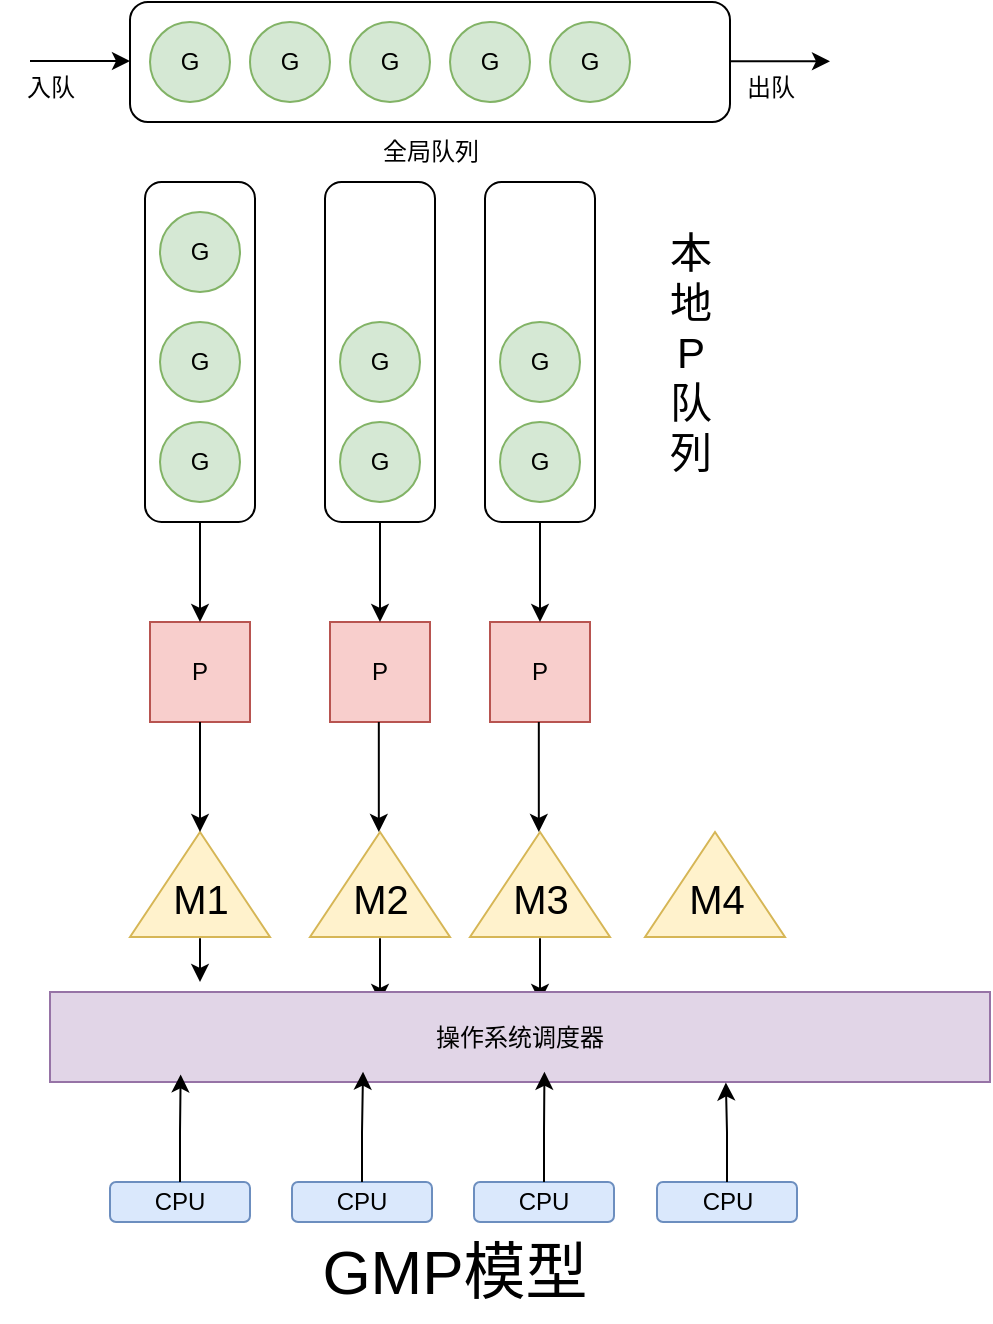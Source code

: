 <mxfile version="24.2.2" type="github" pages="2">
  <diagram name="第 1 页" id="EAWSbD7gTgA2uPV_uzWH">
    <mxGraphModel dx="1873" dy="1625" grid="1" gridSize="10" guides="1" tooltips="1" connect="1" arrows="1" fold="1" page="1" pageScale="1" pageWidth="827" pageHeight="1169" math="0" shadow="0">
      <root>
        <mxCell id="0" />
        <mxCell id="1" parent="0" />
        <mxCell id="qQpUFStk9n5sEUfaxUnL-1" value="" style="rounded=1;whiteSpace=wrap;html=1;" parent="1" vertex="1">
          <mxGeometry x="80" y="60" width="300" height="60" as="geometry" />
        </mxCell>
        <mxCell id="qQpUFStk9n5sEUfaxUnL-2" value="G" style="ellipse;whiteSpace=wrap;html=1;aspect=fixed;fillColor=#d5e8d4;strokeColor=#82b366;" parent="1" vertex="1">
          <mxGeometry x="90" y="70" width="40" height="40" as="geometry" />
        </mxCell>
        <mxCell id="qQpUFStk9n5sEUfaxUnL-3" value="G" style="ellipse;whiteSpace=wrap;html=1;aspect=fixed;fillColor=#d5e8d4;strokeColor=#82b366;" parent="1" vertex="1">
          <mxGeometry x="140" y="70" width="40" height="40" as="geometry" />
        </mxCell>
        <mxCell id="qQpUFStk9n5sEUfaxUnL-4" value="G" style="ellipse;whiteSpace=wrap;html=1;aspect=fixed;fillColor=#d5e8d4;strokeColor=#82b366;" parent="1" vertex="1">
          <mxGeometry x="290" y="70" width="40" height="40" as="geometry" />
        </mxCell>
        <mxCell id="qQpUFStk9n5sEUfaxUnL-5" value="G" style="ellipse;whiteSpace=wrap;html=1;aspect=fixed;fillColor=#d5e8d4;strokeColor=#82b366;" parent="1" vertex="1">
          <mxGeometry x="190" y="70" width="40" height="40" as="geometry" />
        </mxCell>
        <mxCell id="qQpUFStk9n5sEUfaxUnL-6" value="G" style="ellipse;whiteSpace=wrap;html=1;aspect=fixed;fillColor=#d5e8d4;strokeColor=#82b366;" parent="1" vertex="1">
          <mxGeometry x="240" y="70" width="40" height="40" as="geometry" />
        </mxCell>
        <mxCell id="qQpUFStk9n5sEUfaxUnL-7" value="" style="endArrow=classic;html=1;rounded=0;" parent="1" edge="1">
          <mxGeometry width="50" height="50" relative="1" as="geometry">
            <mxPoint x="30" y="89.5" as="sourcePoint" />
            <mxPoint x="80" y="89.5" as="targetPoint" />
          </mxGeometry>
        </mxCell>
        <mxCell id="qQpUFStk9n5sEUfaxUnL-8" value="" style="endArrow=classic;html=1;rounded=0;" parent="1" edge="1">
          <mxGeometry width="50" height="50" relative="1" as="geometry">
            <mxPoint x="380" y="89.64" as="sourcePoint" />
            <mxPoint x="430" y="89.64" as="targetPoint" />
          </mxGeometry>
        </mxCell>
        <mxCell id="qQpUFStk9n5sEUfaxUnL-9" value="入队" style="text;html=1;align=center;verticalAlign=middle;resizable=0;points=[];autosize=1;strokeColor=none;fillColor=none;" parent="1" vertex="1">
          <mxGeometry x="15" y="88" width="50" height="30" as="geometry" />
        </mxCell>
        <mxCell id="qQpUFStk9n5sEUfaxUnL-10" value="出队" style="text;html=1;align=center;verticalAlign=middle;resizable=0;points=[];autosize=1;strokeColor=none;fillColor=none;" parent="1" vertex="1">
          <mxGeometry x="375" y="88" width="50" height="30" as="geometry" />
        </mxCell>
        <mxCell id="qQpUFStk9n5sEUfaxUnL-11" value="全局队列" style="text;html=1;align=center;verticalAlign=middle;resizable=0;points=[];autosize=1;strokeColor=none;fillColor=none;" parent="1" vertex="1">
          <mxGeometry x="195" y="120" width="70" height="30" as="geometry" />
        </mxCell>
        <mxCell id="qQpUFStk9n5sEUfaxUnL-12" value="" style="rounded=1;whiteSpace=wrap;html=1;" parent="1" vertex="1">
          <mxGeometry x="87.5" y="150" width="55" height="170" as="geometry" />
        </mxCell>
        <mxCell id="qQpUFStk9n5sEUfaxUnL-15" value="G" style="ellipse;whiteSpace=wrap;html=1;aspect=fixed;fillColor=#d5e8d4;strokeColor=#82b366;" parent="1" vertex="1">
          <mxGeometry x="95" y="270" width="40" height="40" as="geometry" />
        </mxCell>
        <mxCell id="qQpUFStk9n5sEUfaxUnL-16" value="G" style="ellipse;whiteSpace=wrap;html=1;aspect=fixed;fillColor=#d5e8d4;strokeColor=#82b366;" parent="1" vertex="1">
          <mxGeometry x="95" y="220" width="40" height="40" as="geometry" />
        </mxCell>
        <mxCell id="qQpUFStk9n5sEUfaxUnL-17" value="G" style="ellipse;whiteSpace=wrap;html=1;aspect=fixed;fillColor=#d5e8d4;strokeColor=#82b366;" parent="1" vertex="1">
          <mxGeometry x="95" y="165" width="40" height="40" as="geometry" />
        </mxCell>
        <mxCell id="qQpUFStk9n5sEUfaxUnL-20" value="P" style="rounded=0;whiteSpace=wrap;html=1;fillColor=#f8cecc;strokeColor=#b85450;" parent="1" vertex="1">
          <mxGeometry x="90" y="370" width="50" height="50" as="geometry" />
        </mxCell>
        <mxCell id="qQpUFStk9n5sEUfaxUnL-21" value="" style="endArrow=classic;html=1;rounded=0;exitX=0.5;exitY=1;exitDx=0;exitDy=0;entryX=0.5;entryY=0;entryDx=0;entryDy=0;" parent="1" source="qQpUFStk9n5sEUfaxUnL-12" target="qQpUFStk9n5sEUfaxUnL-20" edge="1">
          <mxGeometry width="50" height="50" relative="1" as="geometry">
            <mxPoint x="142.5" y="380" as="sourcePoint" />
            <mxPoint x="192.5" y="330" as="targetPoint" />
          </mxGeometry>
        </mxCell>
        <mxCell id="qQpUFStk9n5sEUfaxUnL-50" value="" style="rounded=1;whiteSpace=wrap;html=1;" parent="1" vertex="1">
          <mxGeometry x="177.5" y="150" width="55" height="170" as="geometry" />
        </mxCell>
        <mxCell id="qQpUFStk9n5sEUfaxUnL-51" value="G" style="ellipse;whiteSpace=wrap;html=1;aspect=fixed;fillColor=#d5e8d4;strokeColor=#82b366;" parent="1" vertex="1">
          <mxGeometry x="185" y="270" width="40" height="40" as="geometry" />
        </mxCell>
        <mxCell id="qQpUFStk9n5sEUfaxUnL-52" value="G" style="ellipse;whiteSpace=wrap;html=1;aspect=fixed;fillColor=#d5e8d4;strokeColor=#82b366;" parent="1" vertex="1">
          <mxGeometry x="185" y="220" width="40" height="40" as="geometry" />
        </mxCell>
        <mxCell id="qQpUFStk9n5sEUfaxUnL-56" value="P" style="rounded=0;whiteSpace=wrap;html=1;fillColor=#f8cecc;strokeColor=#b85450;" parent="1" vertex="1">
          <mxGeometry x="180" y="370" width="50" height="50" as="geometry" />
        </mxCell>
        <mxCell id="qQpUFStk9n5sEUfaxUnL-57" value="" style="endArrow=classic;html=1;rounded=0;exitX=0.5;exitY=1;exitDx=0;exitDy=0;entryX=0.5;entryY=0;entryDx=0;entryDy=0;" parent="1" source="qQpUFStk9n5sEUfaxUnL-50" target="qQpUFStk9n5sEUfaxUnL-56" edge="1">
          <mxGeometry width="50" height="50" relative="1" as="geometry">
            <mxPoint x="232.5" y="380" as="sourcePoint" />
            <mxPoint x="282.5" y="330" as="targetPoint" />
          </mxGeometry>
        </mxCell>
        <mxCell id="qQpUFStk9n5sEUfaxUnL-58" value="" style="rounded=1;whiteSpace=wrap;html=1;" parent="1" vertex="1">
          <mxGeometry x="257.5" y="150" width="55" height="170" as="geometry" />
        </mxCell>
        <mxCell id="qQpUFStk9n5sEUfaxUnL-59" value="G" style="ellipse;whiteSpace=wrap;html=1;aspect=fixed;fillColor=#d5e8d4;strokeColor=#82b366;" parent="1" vertex="1">
          <mxGeometry x="265" y="270" width="40" height="40" as="geometry" />
        </mxCell>
        <mxCell id="qQpUFStk9n5sEUfaxUnL-60" value="G" style="ellipse;whiteSpace=wrap;html=1;aspect=fixed;fillColor=#d5e8d4;strokeColor=#82b366;" parent="1" vertex="1">
          <mxGeometry x="265" y="220" width="40" height="40" as="geometry" />
        </mxCell>
        <mxCell id="qQpUFStk9n5sEUfaxUnL-64" value="P" style="rounded=0;whiteSpace=wrap;html=1;fillColor=#f8cecc;strokeColor=#b85450;" parent="1" vertex="1">
          <mxGeometry x="260" y="370" width="50" height="50" as="geometry" />
        </mxCell>
        <mxCell id="qQpUFStk9n5sEUfaxUnL-65" value="" style="endArrow=classic;html=1;rounded=0;exitX=0.5;exitY=1;exitDx=0;exitDy=0;entryX=0.5;entryY=0;entryDx=0;entryDy=0;" parent="1" source="qQpUFStk9n5sEUfaxUnL-58" target="qQpUFStk9n5sEUfaxUnL-64" edge="1">
          <mxGeometry width="50" height="50" relative="1" as="geometry">
            <mxPoint x="312.5" y="380" as="sourcePoint" />
            <mxPoint x="362.5" y="330" as="targetPoint" />
          </mxGeometry>
        </mxCell>
        <mxCell id="qQpUFStk9n5sEUfaxUnL-68" value="" style="group" parent="1" vertex="1" connectable="0">
          <mxGeometry x="80" y="475" width="70" height="66.25" as="geometry" />
        </mxCell>
        <mxCell id="qQpUFStk9n5sEUfaxUnL-66" value="" style="triangle;whiteSpace=wrap;html=1;rotation=-90;fillColor=#fff2cc;strokeColor=#d6b656;" parent="qQpUFStk9n5sEUfaxUnL-68" vertex="1">
          <mxGeometry x="8.75" y="-8.75" width="52.5" height="70" as="geometry" />
        </mxCell>
        <mxCell id="qQpUFStk9n5sEUfaxUnL-96" style="edgeStyle=orthogonalEdgeStyle;rounded=0;orthogonalLoop=1;jettySize=auto;html=1;" parent="qQpUFStk9n5sEUfaxUnL-68" source="qQpUFStk9n5sEUfaxUnL-67" edge="1">
          <mxGeometry relative="1" as="geometry">
            <mxPoint x="35" y="75" as="targetPoint" />
          </mxGeometry>
        </mxCell>
        <mxCell id="qQpUFStk9n5sEUfaxUnL-67" value="M1" style="text;html=1;align=center;verticalAlign=middle;resizable=0;points=[];autosize=1;strokeColor=none;fillColor=none;fontSize=20;" parent="qQpUFStk9n5sEUfaxUnL-68" vertex="1">
          <mxGeometry x="10" y="13.13" width="50" height="40" as="geometry" />
        </mxCell>
        <mxCell id="qQpUFStk9n5sEUfaxUnL-69" value="" style="group" parent="1" vertex="1" connectable="0">
          <mxGeometry x="337.5" y="475" width="70" height="66.25" as="geometry" />
        </mxCell>
        <mxCell id="qQpUFStk9n5sEUfaxUnL-70" value="" style="triangle;whiteSpace=wrap;html=1;rotation=-90;fillColor=#fff2cc;strokeColor=#d6b656;" parent="qQpUFStk9n5sEUfaxUnL-69" vertex="1">
          <mxGeometry x="8.75" y="-8.75" width="52.5" height="70" as="geometry" />
        </mxCell>
        <mxCell id="qQpUFStk9n5sEUfaxUnL-71" value="M4" style="text;html=1;align=center;verticalAlign=middle;resizable=0;points=[];autosize=1;strokeColor=none;fillColor=none;fontSize=20;" parent="qQpUFStk9n5sEUfaxUnL-69" vertex="1">
          <mxGeometry x="10" y="13.13" width="50" height="40" as="geometry" />
        </mxCell>
        <mxCell id="qQpUFStk9n5sEUfaxUnL-72" value="" style="group" parent="1" vertex="1" connectable="0">
          <mxGeometry x="170" y="475" width="70" height="66.25" as="geometry" />
        </mxCell>
        <mxCell id="qQpUFStk9n5sEUfaxUnL-73" value="" style="triangle;whiteSpace=wrap;html=1;rotation=-90;fillColor=#fff2cc;strokeColor=#d6b656;" parent="qQpUFStk9n5sEUfaxUnL-72" vertex="1">
          <mxGeometry x="8.75" y="-8.75" width="52.5" height="70" as="geometry" />
        </mxCell>
        <mxCell id="qQpUFStk9n5sEUfaxUnL-97" style="edgeStyle=orthogonalEdgeStyle;rounded=0;orthogonalLoop=1;jettySize=auto;html=1;" parent="qQpUFStk9n5sEUfaxUnL-72" source="qQpUFStk9n5sEUfaxUnL-74" edge="1">
          <mxGeometry relative="1" as="geometry">
            <mxPoint x="35" y="85" as="targetPoint" />
          </mxGeometry>
        </mxCell>
        <mxCell id="qQpUFStk9n5sEUfaxUnL-74" value="M2" style="text;html=1;align=center;verticalAlign=middle;resizable=0;points=[];autosize=1;strokeColor=none;fillColor=none;fontSize=20;" parent="qQpUFStk9n5sEUfaxUnL-72" vertex="1">
          <mxGeometry x="10" y="13.13" width="50" height="40" as="geometry" />
        </mxCell>
        <mxCell id="qQpUFStk9n5sEUfaxUnL-75" value="" style="group" parent="1" vertex="1" connectable="0">
          <mxGeometry x="250" y="475" width="70" height="66.25" as="geometry" />
        </mxCell>
        <mxCell id="qQpUFStk9n5sEUfaxUnL-76" value="" style="triangle;whiteSpace=wrap;html=1;rotation=-90;fillColor=#fff2cc;strokeColor=#d6b656;" parent="qQpUFStk9n5sEUfaxUnL-75" vertex="1">
          <mxGeometry x="8.75" y="-8.75" width="52.5" height="70" as="geometry" />
        </mxCell>
        <mxCell id="qQpUFStk9n5sEUfaxUnL-98" style="edgeStyle=orthogonalEdgeStyle;rounded=0;orthogonalLoop=1;jettySize=auto;html=1;" parent="qQpUFStk9n5sEUfaxUnL-75" source="qQpUFStk9n5sEUfaxUnL-77" edge="1">
          <mxGeometry relative="1" as="geometry">
            <mxPoint x="35" y="85" as="targetPoint" />
          </mxGeometry>
        </mxCell>
        <mxCell id="qQpUFStk9n5sEUfaxUnL-77" value="M3" style="text;html=1;align=center;verticalAlign=middle;resizable=0;points=[];autosize=1;strokeColor=none;fillColor=none;fontSize=20;" parent="qQpUFStk9n5sEUfaxUnL-75" vertex="1">
          <mxGeometry x="10" y="13.13" width="50" height="40" as="geometry" />
        </mxCell>
        <mxCell id="qQpUFStk9n5sEUfaxUnL-86" value="" style="endArrow=classic;html=1;rounded=0;exitX=0.5;exitY=1;exitDx=0;exitDy=0;entryX=1;entryY=0.5;entryDx=0;entryDy=0;" parent="1" source="qQpUFStk9n5sEUfaxUnL-20" target="qQpUFStk9n5sEUfaxUnL-66" edge="1">
          <mxGeometry width="50" height="50" relative="1" as="geometry">
            <mxPoint x="60" y="427" as="sourcePoint" />
            <mxPoint x="110" y="377" as="targetPoint" />
          </mxGeometry>
        </mxCell>
        <mxCell id="qQpUFStk9n5sEUfaxUnL-87" value="" style="endArrow=classic;html=1;rounded=0;exitX=0.5;exitY=1;exitDx=0;exitDy=0;entryX=1;entryY=0.5;entryDx=0;entryDy=0;" parent="1" edge="1">
          <mxGeometry width="50" height="50" relative="1" as="geometry">
            <mxPoint x="284.41" y="420" as="sourcePoint" />
            <mxPoint x="284.41" y="475" as="targetPoint" />
          </mxGeometry>
        </mxCell>
        <mxCell id="qQpUFStk9n5sEUfaxUnL-88" value="" style="endArrow=classic;html=1;rounded=0;exitX=0.5;exitY=1;exitDx=0;exitDy=0;entryX=1;entryY=0.5;entryDx=0;entryDy=0;" parent="1" edge="1">
          <mxGeometry width="50" height="50" relative="1" as="geometry">
            <mxPoint x="204.41" y="420" as="sourcePoint" />
            <mxPoint x="204.41" y="475" as="targetPoint" />
          </mxGeometry>
        </mxCell>
        <mxCell id="qQpUFStk9n5sEUfaxUnL-89" value="操作系统调度器" style="rounded=0;whiteSpace=wrap;html=1;fillColor=#e1d5e7;strokeColor=#9673a6;" parent="1" vertex="1">
          <mxGeometry x="40" y="555" width="470" height="45" as="geometry" />
        </mxCell>
        <mxCell id="qQpUFStk9n5sEUfaxUnL-90" value="CPU" style="rounded=1;whiteSpace=wrap;html=1;fillColor=#dae8fc;strokeColor=#6c8ebf;" parent="1" vertex="1">
          <mxGeometry x="70" y="650" width="70" height="20" as="geometry" />
        </mxCell>
        <mxCell id="qQpUFStk9n5sEUfaxUnL-91" value="CPU" style="rounded=1;whiteSpace=wrap;html=1;fillColor=#dae8fc;strokeColor=#6c8ebf;" parent="1" vertex="1">
          <mxGeometry x="343.5" y="650" width="70" height="20" as="geometry" />
        </mxCell>
        <mxCell id="qQpUFStk9n5sEUfaxUnL-92" value="CPU" style="rounded=1;whiteSpace=wrap;html=1;fillColor=#dae8fc;strokeColor=#6c8ebf;" parent="1" vertex="1">
          <mxGeometry x="252" y="650" width="70" height="20" as="geometry" />
        </mxCell>
        <mxCell id="qQpUFStk9n5sEUfaxUnL-93" value="CPU" style="rounded=1;whiteSpace=wrap;html=1;fillColor=#dae8fc;strokeColor=#6c8ebf;" parent="1" vertex="1">
          <mxGeometry x="161" y="650" width="70" height="20" as="geometry" />
        </mxCell>
        <mxCell id="qQpUFStk9n5sEUfaxUnL-99" style="edgeStyle=orthogonalEdgeStyle;rounded=0;orthogonalLoop=1;jettySize=auto;html=1;entryX=0.139;entryY=0.916;entryDx=0;entryDy=0;entryPerimeter=0;" parent="1" source="qQpUFStk9n5sEUfaxUnL-90" target="qQpUFStk9n5sEUfaxUnL-89" edge="1">
          <mxGeometry relative="1" as="geometry" />
        </mxCell>
        <mxCell id="qQpUFStk9n5sEUfaxUnL-101" style="edgeStyle=orthogonalEdgeStyle;rounded=0;orthogonalLoop=1;jettySize=auto;html=1;entryX=0.333;entryY=0.886;entryDx=0;entryDy=0;entryPerimeter=0;" parent="1" source="qQpUFStk9n5sEUfaxUnL-93" target="qQpUFStk9n5sEUfaxUnL-89" edge="1">
          <mxGeometry relative="1" as="geometry" />
        </mxCell>
        <mxCell id="qQpUFStk9n5sEUfaxUnL-102" style="edgeStyle=orthogonalEdgeStyle;rounded=0;orthogonalLoop=1;jettySize=auto;html=1;entryX=0.526;entryY=0.886;entryDx=0;entryDy=0;entryPerimeter=0;" parent="1" source="qQpUFStk9n5sEUfaxUnL-92" target="qQpUFStk9n5sEUfaxUnL-89" edge="1">
          <mxGeometry relative="1" as="geometry" />
        </mxCell>
        <mxCell id="qQpUFStk9n5sEUfaxUnL-103" style="edgeStyle=orthogonalEdgeStyle;rounded=0;orthogonalLoop=1;jettySize=auto;html=1;entryX=0.719;entryY=1.005;entryDx=0;entryDy=0;entryPerimeter=0;" parent="1" source="qQpUFStk9n5sEUfaxUnL-91" target="qQpUFStk9n5sEUfaxUnL-89" edge="1">
          <mxGeometry relative="1" as="geometry" />
        </mxCell>
        <mxCell id="qQpUFStk9n5sEUfaxUnL-104" value="&lt;font style=&quot;font-size: 31px;&quot;&gt;GMP模型&lt;/font&gt;" style="text;html=1;align=center;verticalAlign=middle;resizable=0;points=[];autosize=1;strokeColor=none;fillColor=none;fontSize=31;" parent="1" vertex="1">
          <mxGeometry x="162" y="670" width="160" height="50" as="geometry" />
        </mxCell>
        <mxCell id="qQpUFStk9n5sEUfaxUnL-105" value="本&lt;div&gt;地&lt;/div&gt;&lt;div&gt;P&lt;/div&gt;&lt;div&gt;队&lt;/div&gt;&lt;div&gt;列&lt;/div&gt;" style="text;html=1;align=center;verticalAlign=middle;resizable=0;points=[];autosize=1;strokeColor=none;fillColor=none;fontSize=21;textDirection=rtl;" parent="1" vertex="1">
          <mxGeometry x="340" y="165" width="40" height="140" as="geometry" />
        </mxCell>
      </root>
    </mxGraphModel>
  </diagram>
  <diagram id="eJ14tpnN406W_N9dXogf" name="第 2 页">
    <mxGraphModel dx="1070" dy="929" grid="1" gridSize="10" guides="1" tooltips="1" connect="1" arrows="1" fold="1" page="1" pageScale="1" pageWidth="827" pageHeight="1169" math="0" shadow="0">
      <root>
        <mxCell id="0" />
        <mxCell id="1" parent="0" />
        <mxCell id="JtyTkl1Yu-pX1hB-O7y4-1" value="" style="group" vertex="1" connectable="0" parent="1">
          <mxGeometry x="730" y="70" width="740" height="1380" as="geometry" />
        </mxCell>
        <mxCell id="JtyTkl1Yu-pX1hB-O7y4-2" value="" style="edgeStyle=orthogonalEdgeStyle;rounded=0;orthogonalLoop=1;jettySize=auto;html=1;" edge="1" parent="JtyTkl1Yu-pX1hB-O7y4-1" source="JtyTkl1Yu-pX1hB-O7y4-3" target="JtyTkl1Yu-pX1hB-O7y4-4">
          <mxGeometry relative="1" as="geometry" />
        </mxCell>
        <mxCell id="JtyTkl1Yu-pX1hB-O7y4-3" value="开始" style="ellipse;whiteSpace=wrap;html=1;fontSize=22;" vertex="1" parent="JtyTkl1Yu-pX1hB-O7y4-1">
          <mxGeometry x="230" width="120" height="80" as="geometry" />
        </mxCell>
        <mxCell id="JtyTkl1Yu-pX1hB-O7y4-4" value="创建第一个线程M0" style="rounded=0;whiteSpace=wrap;html=1;fontSize=18;" vertex="1" parent="JtyTkl1Yu-pX1hB-O7y4-1">
          <mxGeometry x="230" y="135" width="120" height="55" as="geometry" />
        </mxCell>
        <mxCell id="JtyTkl1Yu-pX1hB-O7y4-5" value="创建第一个Go协程G0" style="rounded=0;whiteSpace=wrap;html=1;fontSize=18;" vertex="1" parent="JtyTkl1Yu-pX1hB-O7y4-1">
          <mxGeometry x="230" y="235" width="120" height="60" as="geometry" />
        </mxCell>
        <mxCell id="JtyTkl1Yu-pX1hB-O7y4-6" value="关联M G0" style="rounded=0;whiteSpace=wrap;html=1;fontSize=18;" vertex="1" parent="JtyTkl1Yu-pX1hB-O7y4-1">
          <mxGeometry x="230" y="330" width="120" height="60" as="geometry" />
        </mxCell>
        <mxCell id="JtyTkl1Yu-pX1hB-O7y4-7" value="调度初始化" style="rounded=0;whiteSpace=wrap;html=1;fontSize=18;" vertex="1" parent="JtyTkl1Yu-pX1hB-O7y4-1">
          <mxGeometry x="230" y="425" width="120" height="60" as="geometry" />
        </mxCell>
        <mxCell id="JtyTkl1Yu-pX1hB-O7y4-8" value="创建Main中的goroutine" style="rounded=0;whiteSpace=wrap;html=1;fontSize=18;" vertex="1" parent="JtyTkl1Yu-pX1hB-O7y4-1">
          <mxGeometry x="230" y="520" width="120" height="60" as="geometry" />
        </mxCell>
        <mxCell id="JtyTkl1Yu-pX1hB-O7y4-9" value="" style="edgeStyle=orthogonalEdgeStyle;rounded=0;orthogonalLoop=1;jettySize=auto;html=1;" edge="1" parent="JtyTkl1Yu-pX1hB-O7y4-1" source="JtyTkl1Yu-pX1hB-O7y4-10" target="JtyTkl1Yu-pX1hB-O7y4-12">
          <mxGeometry relative="1" as="geometry" />
        </mxCell>
        <mxCell id="JtyTkl1Yu-pX1hB-O7y4-10" value="启动M0" style="rounded=0;whiteSpace=wrap;html=1;fontSize=18;" vertex="1" parent="JtyTkl1Yu-pX1hB-O7y4-1">
          <mxGeometry x="230" y="620" width="120" height="60" as="geometry" />
        </mxCell>
        <mxCell id="JtyTkl1Yu-pX1hB-O7y4-11" value="" style="edgeStyle=orthogonalEdgeStyle;rounded=0;orthogonalLoop=1;jettySize=auto;html=1;" edge="1" parent="JtyTkl1Yu-pX1hB-O7y4-1" source="JtyTkl1Yu-pX1hB-O7y4-12" target="JtyTkl1Yu-pX1hB-O7y4-17">
          <mxGeometry relative="1" as="geometry" />
        </mxCell>
        <mxCell id="JtyTkl1Yu-pX1hB-O7y4-12" value="M绑定P" style="rounded=0;whiteSpace=wrap;html=1;fontSize=18;" vertex="1" parent="JtyTkl1Yu-pX1hB-O7y4-1">
          <mxGeometry x="230" y="760" width="120" height="60" as="geometry" />
        </mxCell>
        <mxCell id="JtyTkl1Yu-pX1hB-O7y4-13" value="" style="edgeStyle=orthogonalEdgeStyle;rounded=0;orthogonalLoop=1;jettySize=auto;html=1;" edge="1" parent="JtyTkl1Yu-pX1hB-O7y4-1" source="JtyTkl1Yu-pX1hB-O7y4-17" target="JtyTkl1Yu-pX1hB-O7y4-18">
          <mxGeometry relative="1" as="geometry" />
        </mxCell>
        <mxCell id="JtyTkl1Yu-pX1hB-O7y4-14" value="N" style="edgeLabel;html=1;align=center;verticalAlign=middle;resizable=0;points=[];fontSize=18;" vertex="1" connectable="0" parent="JtyTkl1Yu-pX1hB-O7y4-13">
          <mxGeometry x="-0.3" y="-1" relative="1" as="geometry">
            <mxPoint as="offset" />
          </mxGeometry>
        </mxCell>
        <mxCell id="JtyTkl1Yu-pX1hB-O7y4-15" value="" style="edgeStyle=orthogonalEdgeStyle;rounded=0;orthogonalLoop=1;jettySize=auto;html=1;" edge="1" parent="JtyTkl1Yu-pX1hB-O7y4-1" source="JtyTkl1Yu-pX1hB-O7y4-17" target="JtyTkl1Yu-pX1hB-O7y4-22">
          <mxGeometry relative="1" as="geometry" />
        </mxCell>
        <mxCell id="JtyTkl1Yu-pX1hB-O7y4-16" value="Y" style="edgeLabel;html=1;align=center;verticalAlign=middle;resizable=0;points=[];fontSize=18;" vertex="1" connectable="0" parent="JtyTkl1Yu-pX1hB-O7y4-15">
          <mxGeometry x="-0.474" y="-1" relative="1" as="geometry">
            <mxPoint as="offset" />
          </mxGeometry>
        </mxCell>
        <mxCell id="JtyTkl1Yu-pX1hB-O7y4-17" value="M通过P可获得G？" style="rhombus;whiteSpace=wrap;html=1;fontSize=18;" vertex="1" parent="JtyTkl1Yu-pX1hB-O7y4-1">
          <mxGeometry x="175" y="860" width="230" height="80" as="geometry" />
        </mxCell>
        <mxCell id="JtyTkl1Yu-pX1hB-O7y4-18" value="M休眠" style="whiteSpace=wrap;html=1;" vertex="1" parent="JtyTkl1Yu-pX1hB-O7y4-1">
          <mxGeometry x="451" y="870" width="120" height="60" as="geometry" />
        </mxCell>
        <mxCell id="JtyTkl1Yu-pX1hB-O7y4-19" value="" style="endArrow=classic;html=1;rounded=0;exitX=0.5;exitY=0;exitDx=0;exitDy=0;" edge="1" parent="JtyTkl1Yu-pX1hB-O7y4-1" source="JtyTkl1Yu-pX1hB-O7y4-18">
          <mxGeometry width="50" height="50" relative="1" as="geometry">
            <mxPoint x="660" y="710" as="sourcePoint" />
            <mxPoint x="290" y="720" as="targetPoint" />
            <Array as="points">
              <mxPoint x="511" y="720" />
            </Array>
          </mxGeometry>
        </mxCell>
        <mxCell id="JtyTkl1Yu-pX1hB-O7y4-20" value="M被唤醒启动" style="edgeLabel;html=1;align=center;verticalAlign=middle;resizable=0;points=[];fontSize=18;" vertex="1" connectable="0" parent="JtyTkl1Yu-pX1hB-O7y4-19">
          <mxGeometry x="-0.624" y="-2" relative="1" as="geometry">
            <mxPoint y="1" as="offset" />
          </mxGeometry>
        </mxCell>
        <mxCell id="JtyTkl1Yu-pX1hB-O7y4-21" value="" style="edgeStyle=orthogonalEdgeStyle;rounded=0;orthogonalLoop=1;jettySize=auto;html=1;" edge="1" parent="JtyTkl1Yu-pX1hB-O7y4-1" source="JtyTkl1Yu-pX1hB-O7y4-22" target="JtyTkl1Yu-pX1hB-O7y4-24">
          <mxGeometry relative="1" as="geometry" />
        </mxCell>
        <mxCell id="JtyTkl1Yu-pX1hB-O7y4-22" value="M设置G环境" style="whiteSpace=wrap;html=1;fontSize=18;" vertex="1" parent="JtyTkl1Yu-pX1hB-O7y4-1">
          <mxGeometry x="230" y="990" width="120" height="60" as="geometry" />
        </mxCell>
        <mxCell id="JtyTkl1Yu-pX1hB-O7y4-23" value="" style="edgeStyle=orthogonalEdgeStyle;rounded=0;orthogonalLoop=1;jettySize=auto;html=1;" edge="1" parent="JtyTkl1Yu-pX1hB-O7y4-1" source="JtyTkl1Yu-pX1hB-O7y4-24" target="JtyTkl1Yu-pX1hB-O7y4-29">
          <mxGeometry relative="1" as="geometry" />
        </mxCell>
        <mxCell id="JtyTkl1Yu-pX1hB-O7y4-24" value="M执行G" style="whiteSpace=wrap;html=1;fontSize=18;" vertex="1" parent="JtyTkl1Yu-pX1hB-O7y4-1">
          <mxGeometry x="230" y="1090" width="120" height="60" as="geometry" />
        </mxCell>
        <mxCell id="JtyTkl1Yu-pX1hB-O7y4-25" value="" style="edgeStyle=orthogonalEdgeStyle;rounded=0;orthogonalLoop=1;jettySize=auto;html=1;" edge="1" parent="JtyTkl1Yu-pX1hB-O7y4-1" source="JtyTkl1Yu-pX1hB-O7y4-29" target="JtyTkl1Yu-pX1hB-O7y4-36">
          <mxGeometry relative="1" as="geometry" />
        </mxCell>
        <mxCell id="JtyTkl1Yu-pX1hB-O7y4-26" value="Y" style="edgeLabel;html=1;align=center;verticalAlign=middle;resizable=0;points=[];fontSize=18;" vertex="1" connectable="0" parent="JtyTkl1Yu-pX1hB-O7y4-25">
          <mxGeometry x="-0.422" y="-1" relative="1" as="geometry">
            <mxPoint as="offset" />
          </mxGeometry>
        </mxCell>
        <mxCell id="JtyTkl1Yu-pX1hB-O7y4-27" value="" style="edgeStyle=orthogonalEdgeStyle;rounded=0;orthogonalLoop=1;jettySize=auto;html=1;fontSize=18;" edge="1" parent="JtyTkl1Yu-pX1hB-O7y4-1" source="JtyTkl1Yu-pX1hB-O7y4-29" target="JtyTkl1Yu-pX1hB-O7y4-38">
          <mxGeometry relative="1" as="geometry" />
        </mxCell>
        <mxCell id="JtyTkl1Yu-pX1hB-O7y4-28" value="N" style="edgeLabel;html=1;align=center;verticalAlign=middle;resizable=0;points=[];" vertex="1" connectable="0" parent="JtyTkl1Yu-pX1hB-O7y4-27">
          <mxGeometry x="0.094" y="-3" relative="1" as="geometry">
            <mxPoint as="offset" />
          </mxGeometry>
        </mxCell>
        <mxCell id="JtyTkl1Yu-pX1hB-O7y4-29" value="M是否阻塞？" style="rhombus;whiteSpace=wrap;html=1;fontSize=18;" vertex="1" parent="JtyTkl1Yu-pX1hB-O7y4-1">
          <mxGeometry x="170" y="1190" width="240" height="80" as="geometry" />
        </mxCell>
        <mxCell id="JtyTkl1Yu-pX1hB-O7y4-30" value="" style="endArrow=classic;html=1;rounded=0;exitX=0.5;exitY=1;exitDx=0;exitDy=0;entryX=0.5;entryY=0;entryDx=0;entryDy=0;" edge="1" parent="JtyTkl1Yu-pX1hB-O7y4-1" source="JtyTkl1Yu-pX1hB-O7y4-4" target="JtyTkl1Yu-pX1hB-O7y4-5">
          <mxGeometry width="50" height="50" relative="1" as="geometry">
            <mxPoint x="490" y="280" as="sourcePoint" />
            <mxPoint x="540" y="230" as="targetPoint" />
          </mxGeometry>
        </mxCell>
        <mxCell id="JtyTkl1Yu-pX1hB-O7y4-31" value="" style="endArrow=classic;html=1;rounded=0;exitX=0.5;exitY=1;exitDx=0;exitDy=0;entryX=0.5;entryY=0;entryDx=0;entryDy=0;" edge="1" parent="JtyTkl1Yu-pX1hB-O7y4-1" source="JtyTkl1Yu-pX1hB-O7y4-5" target="JtyTkl1Yu-pX1hB-O7y4-6">
          <mxGeometry width="50" height="50" relative="1" as="geometry">
            <mxPoint x="450" y="250" as="sourcePoint" />
            <mxPoint x="500" y="200" as="targetPoint" />
          </mxGeometry>
        </mxCell>
        <mxCell id="JtyTkl1Yu-pX1hB-O7y4-32" value="" style="endArrow=classic;html=1;rounded=0;exitX=0.5;exitY=1;exitDx=0;exitDy=0;entryX=0.5;entryY=0;entryDx=0;entryDy=0;" edge="1" parent="JtyTkl1Yu-pX1hB-O7y4-1" source="JtyTkl1Yu-pX1hB-O7y4-6" target="JtyTkl1Yu-pX1hB-O7y4-7">
          <mxGeometry width="50" height="50" relative="1" as="geometry">
            <mxPoint x="430" y="420" as="sourcePoint" />
            <mxPoint x="480" y="370" as="targetPoint" />
          </mxGeometry>
        </mxCell>
        <mxCell id="JtyTkl1Yu-pX1hB-O7y4-33" value="" style="endArrow=classic;html=1;rounded=0;exitX=0.5;exitY=1;exitDx=0;exitDy=0;entryX=0.5;entryY=0;entryDx=0;entryDy=0;" edge="1" parent="JtyTkl1Yu-pX1hB-O7y4-1" source="JtyTkl1Yu-pX1hB-O7y4-7" target="JtyTkl1Yu-pX1hB-O7y4-8">
          <mxGeometry width="50" height="50" relative="1" as="geometry">
            <mxPoint x="400" y="520" as="sourcePoint" />
            <mxPoint x="450" y="470" as="targetPoint" />
          </mxGeometry>
        </mxCell>
        <mxCell id="JtyTkl1Yu-pX1hB-O7y4-34" value="" style="endArrow=classic;html=1;rounded=0;exitX=0.5;exitY=1;exitDx=0;exitDy=0;entryX=0.5;entryY=0;entryDx=0;entryDy=0;" edge="1" parent="JtyTkl1Yu-pX1hB-O7y4-1" source="JtyTkl1Yu-pX1hB-O7y4-8" target="JtyTkl1Yu-pX1hB-O7y4-10">
          <mxGeometry width="50" height="50" relative="1" as="geometry">
            <mxPoint x="440" y="700" as="sourcePoint" />
            <mxPoint x="490" y="650" as="targetPoint" />
          </mxGeometry>
        </mxCell>
        <mxCell id="JtyTkl1Yu-pX1hB-O7y4-35" value="" style="edgeStyle=orthogonalEdgeStyle;rounded=0;orthogonalLoop=1;jettySize=auto;html=1;" edge="1" parent="JtyTkl1Yu-pX1hB-O7y4-1" source="JtyTkl1Yu-pX1hB-O7y4-36" target="JtyTkl1Yu-pX1hB-O7y4-43">
          <mxGeometry relative="1" as="geometry" />
        </mxCell>
        <mxCell id="JtyTkl1Yu-pX1hB-O7y4-36" value="M被挂起&lt;div&gt;P被移交&lt;/div&gt;" style="whiteSpace=wrap;html=1;fontSize=18;" vertex="1" parent="JtyTkl1Yu-pX1hB-O7y4-1">
          <mxGeometry x="230" y="1310" width="120" height="60" as="geometry" />
        </mxCell>
        <mxCell id="JtyTkl1Yu-pX1hB-O7y4-37" style="edgeStyle=orthogonalEdgeStyle;rounded=0;orthogonalLoop=1;jettySize=auto;html=1;entryX=0;entryY=0.5;entryDx=0;entryDy=0;" edge="1" parent="JtyTkl1Yu-pX1hB-O7y4-1" source="JtyTkl1Yu-pX1hB-O7y4-38" target="JtyTkl1Yu-pX1hB-O7y4-17">
          <mxGeometry relative="1" as="geometry">
            <mxPoint x="60.0" y="890" as="targetPoint" />
            <Array as="points">
              <mxPoint x="60" y="900" />
            </Array>
          </mxGeometry>
        </mxCell>
        <mxCell id="JtyTkl1Yu-pX1hB-O7y4-38" value="G退出" style="whiteSpace=wrap;html=1;fontSize=18;" vertex="1" parent="JtyTkl1Yu-pX1hB-O7y4-1">
          <mxGeometry y="1200" width="120" height="60" as="geometry" />
        </mxCell>
        <mxCell id="JtyTkl1Yu-pX1hB-O7y4-39" style="edgeStyle=orthogonalEdgeStyle;rounded=0;orthogonalLoop=1;jettySize=auto;html=1;" edge="1" parent="JtyTkl1Yu-pX1hB-O7y4-1" source="JtyTkl1Yu-pX1hB-O7y4-43">
          <mxGeometry relative="1" as="geometry">
            <mxPoint x="520" y="810" as="targetPoint" />
            <Array as="points">
              <mxPoint x="580" y="810" />
              <mxPoint x="570" y="810" />
            </Array>
          </mxGeometry>
        </mxCell>
        <mxCell id="JtyTkl1Yu-pX1hB-O7y4-40" value="Y&lt;div style=&quot;font-size: 18px;&quot;&gt;&lt;br style=&quot;font-size: 18px;&quot;&gt;&lt;/div&gt;" style="edgeLabel;html=1;align=center;verticalAlign=middle;resizable=0;points=[];fontSize=18;" vertex="1" connectable="0" parent="JtyTkl1Yu-pX1hB-O7y4-39">
          <mxGeometry x="-0.76" relative="1" as="geometry">
            <mxPoint as="offset" />
          </mxGeometry>
        </mxCell>
        <mxCell id="JtyTkl1Yu-pX1hB-O7y4-41" style="edgeStyle=orthogonalEdgeStyle;rounded=0;orthogonalLoop=1;jettySize=auto;html=1;" edge="1" parent="JtyTkl1Yu-pX1hB-O7y4-1" source="JtyTkl1Yu-pX1hB-O7y4-43" target="JtyTkl1Yu-pX1hB-O7y4-45">
          <mxGeometry relative="1" as="geometry">
            <mxPoint x="710" y="260" as="targetPoint" />
            <Array as="points">
              <mxPoint x="740" y="1340" />
              <mxPoint x="740" y="260" />
            </Array>
          </mxGeometry>
        </mxCell>
        <mxCell id="JtyTkl1Yu-pX1hB-O7y4-42" value="N" style="edgeLabel;html=1;align=center;verticalAlign=middle;resizable=0;points=[];fontSize=18;" vertex="1" connectable="0" parent="JtyTkl1Yu-pX1hB-O7y4-41">
          <mxGeometry x="-0.929" y="3" relative="1" as="geometry">
            <mxPoint as="offset" />
          </mxGeometry>
        </mxCell>
        <mxCell id="JtyTkl1Yu-pX1hB-O7y4-43" value="有正在休眠的线程？" style="rhombus;whiteSpace=wrap;html=1;fontSize=18;" vertex="1" parent="JtyTkl1Yu-pX1hB-O7y4-1">
          <mxGeometry x="470" y="1300" width="220" height="80" as="geometry" />
        </mxCell>
        <mxCell id="JtyTkl1Yu-pX1hB-O7y4-44" style="edgeStyle=orthogonalEdgeStyle;rounded=0;orthogonalLoop=1;jettySize=auto;html=1;" edge="1" parent="JtyTkl1Yu-pX1hB-O7y4-1" source="JtyTkl1Yu-pX1hB-O7y4-45" target="JtyTkl1Yu-pX1hB-O7y4-5">
          <mxGeometry relative="1" as="geometry" />
        </mxCell>
        <mxCell id="JtyTkl1Yu-pX1hB-O7y4-45" value="创建线程Mn" style="rounded=0;whiteSpace=wrap;html=1;fontSize=18;" vertex="1" parent="JtyTkl1Yu-pX1hB-O7y4-1">
          <mxGeometry x="480" y="235" width="120" height="60" as="geometry" />
        </mxCell>
      </root>
    </mxGraphModel>
  </diagram>
</mxfile>
